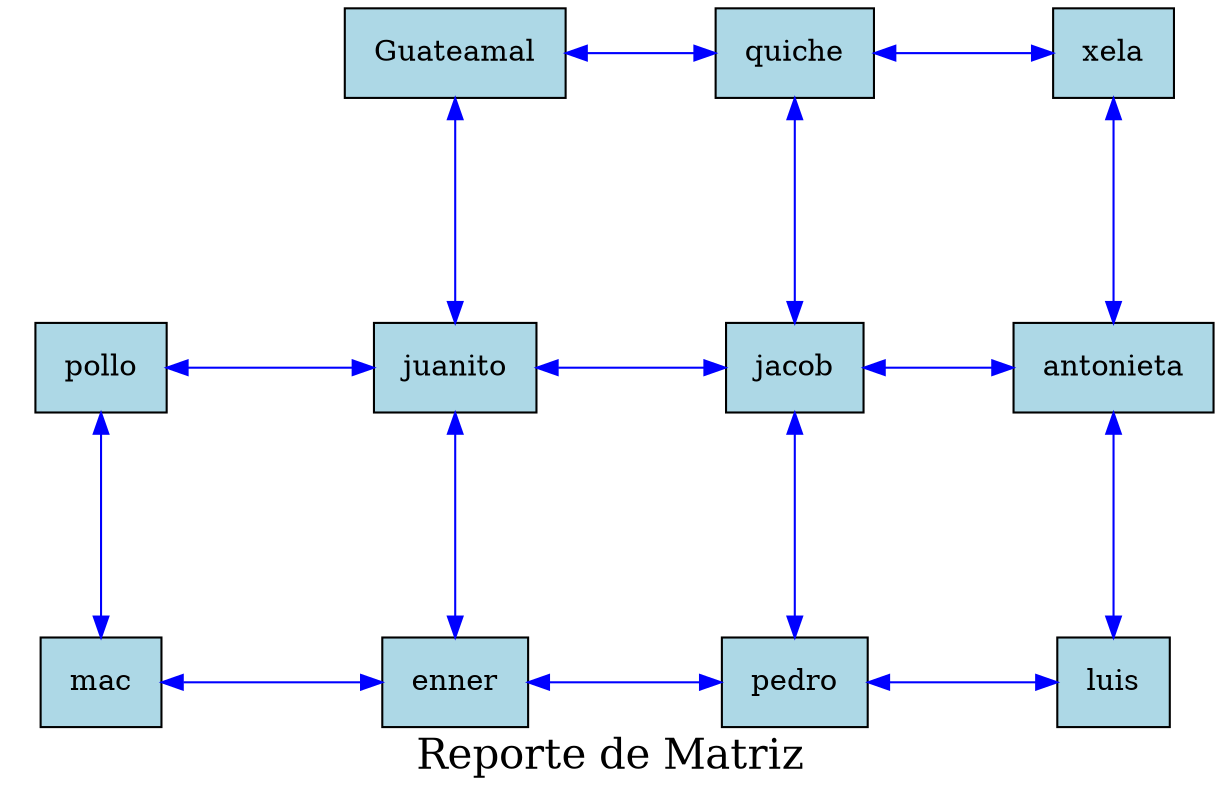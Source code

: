 digraph G {
 rankdir=TB;
 node [shape=box, style=filled, fillcolor=lightblue, margin=0.2];
edge [style=solid, color=blue];
 graph [ranksep=1.5, nodesep=1];
graph [label="Reporte de Matriz", fontsize=20, fontcolor=black];
    invisible_[label="invisible"style=invis];
    invisible_-> nodo_2800607846320 [style=invis];
    nodo_2800607846320 [label="pollo"style=filled, fillcolor=lightblue];
    nodo_2800607846320 -> nodo_2800607847136 [dir=both];
    nodo_2800607846320 -> nodo_2800607828816 [dir=both,constraint=false];
    nodo_2800607847136 [label="mac"style=filled, fillcolor=lightblue];
    nodo_2800607847136 -> nodo_2800607848224 [dir=both,constraint=false];
    nodo_2800607828912 [label="Guateamal"style=filled, fillcolor=lightblue];
    nodo_2800607828912 -> nodo_2800607828816 [dir=both];
    nodo_2800607828912 -> nodo_2800607846864 [dir=both,constraint=false];
    nodo_2800607828816 [label="juanito"style=filled, fillcolor=lightblue];
    nodo_2800607828816 -> nodo_2800607848224 [dir=both];
    nodo_2800607828816 -> nodo_2800607847952 [dir=both,constraint=false];
    nodo_2800607848224 [label="enner"style=filled, fillcolor=lightblue];
    nodo_2800607848224 -> nodo_2800607846592 [dir=both,constraint=false];
    nodo_2800607846864 [label="quiche"style=filled, fillcolor=lightblue];
    nodo_2800607846864 -> nodo_2800607847952 [dir=both];
    nodo_2800607846864 -> nodo_2800607847680 [dir=both,constraint=false];
    nodo_2800607847952 [label="jacob"style=filled, fillcolor=lightblue];
    nodo_2800607847952 -> nodo_2800607846592 [dir=both];
    nodo_2800607847952 -> nodo_2800607848496 [dir=both,constraint=false];
    nodo_2800607846592 [label="pedro"style=filled, fillcolor=lightblue];
    nodo_2800607846592 -> nodo_2800607847408 [dir=both,constraint=false];
    nodo_2800607847680 [label="xela"style=filled, fillcolor=lightblue];
    nodo_2800607847680 -> nodo_2800607848496 [dir=both];
    nodo_2800607848496 [label="antonieta"style=filled, fillcolor=lightblue];
    nodo_2800607848496 -> nodo_2800607847408 [dir=both];
    nodo_2800607847408 [label="luis"style=filled, fillcolor=lightblue];
}